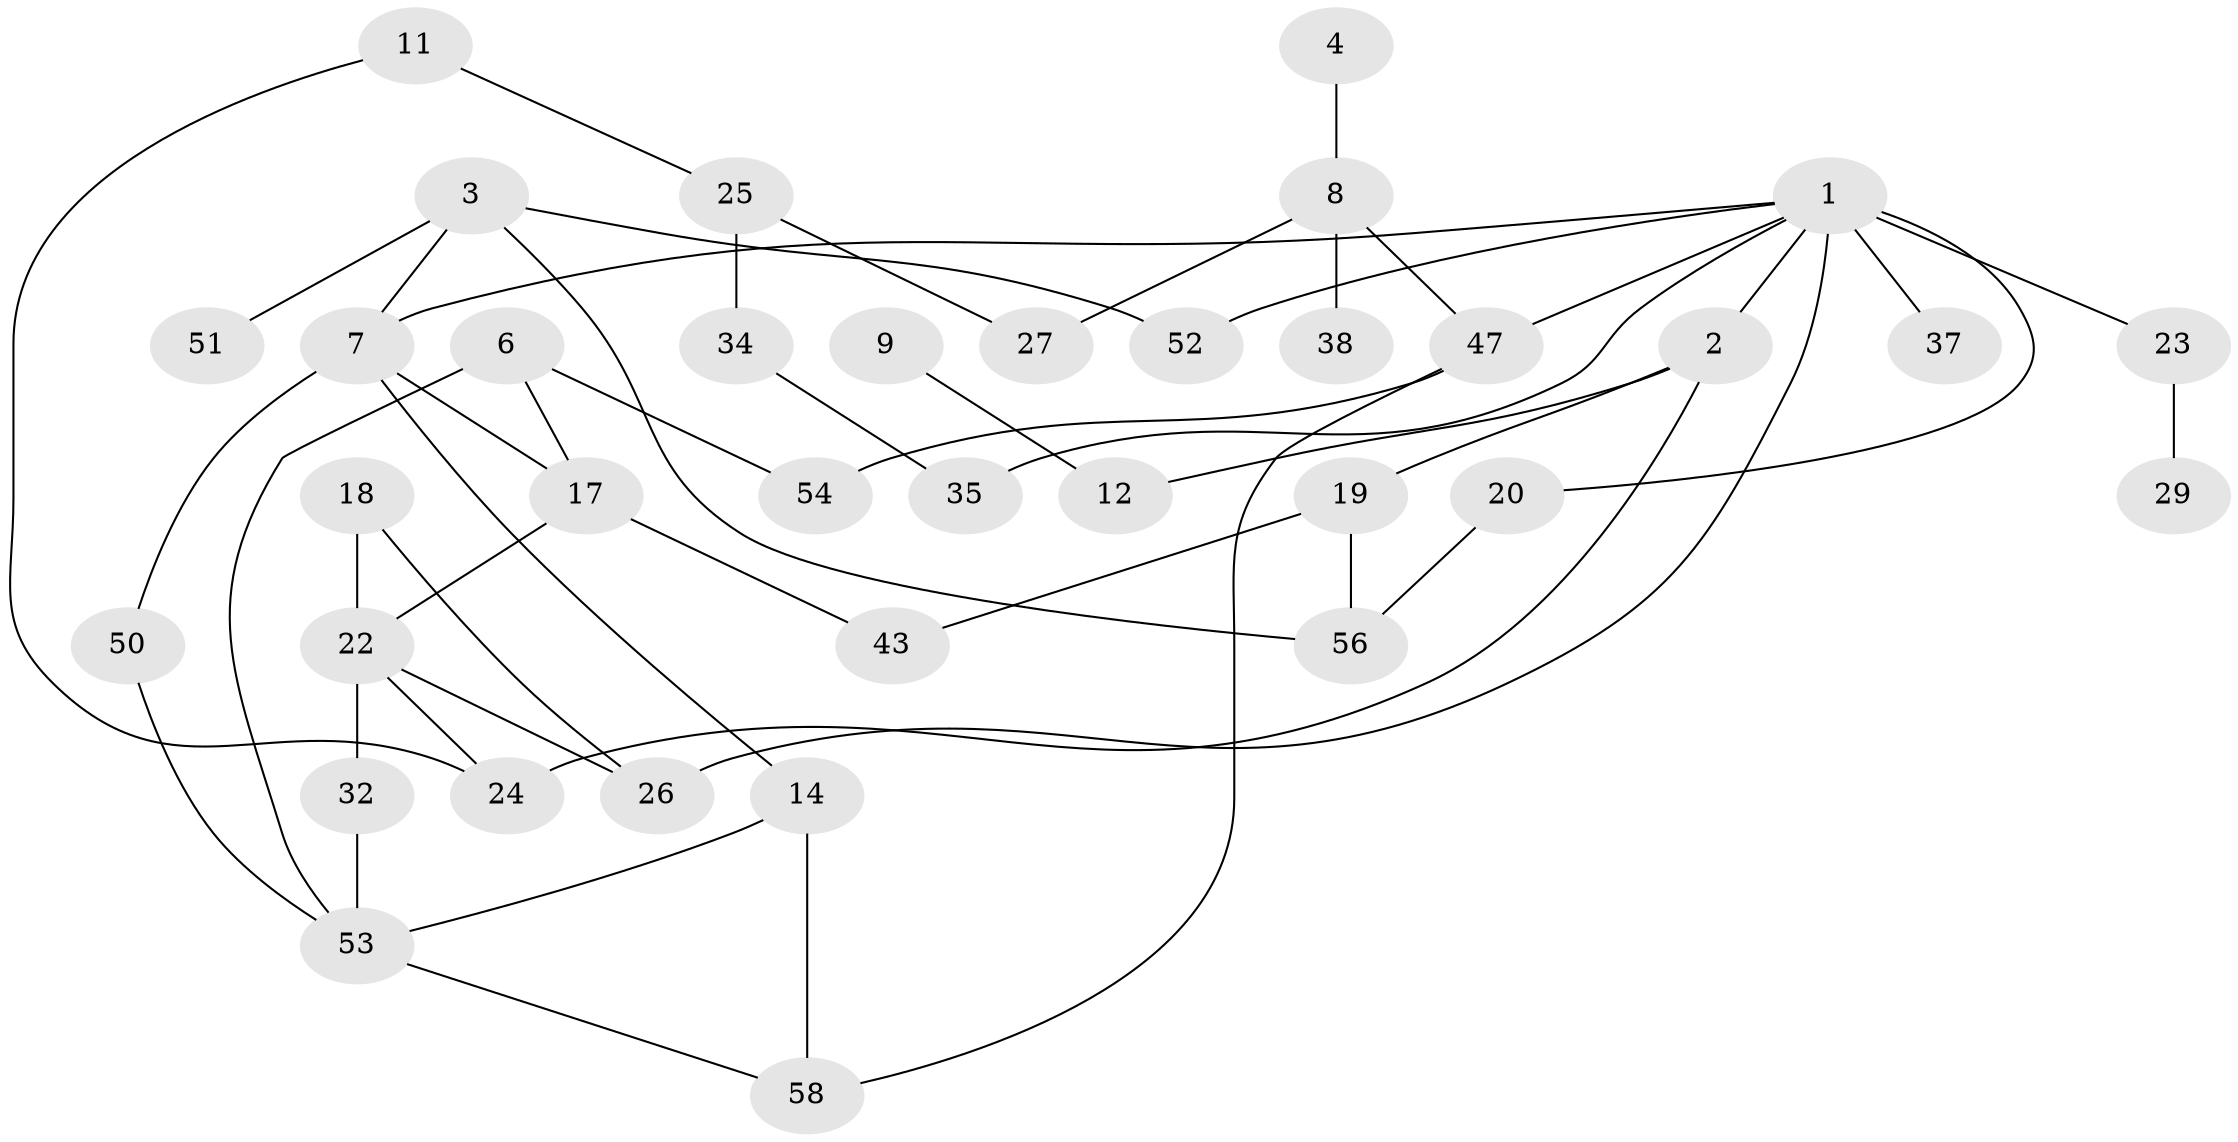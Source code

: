 // original degree distribution, {4: 0.06896551724137931, 2: 0.25, 1: 0.3103448275862069, 0: 0.15517241379310345, 6: 0.04310344827586207, 3: 0.14655172413793102, 5: 0.02586206896551724}
// Generated by graph-tools (version 1.1) at 2025/33/03/09/25 02:33:46]
// undirected, 36 vertices, 50 edges
graph export_dot {
graph [start="1"]
  node [color=gray90,style=filled];
  1;
  2;
  3;
  4;
  6;
  7;
  8;
  9;
  11;
  12;
  14;
  17;
  18;
  19;
  20;
  22;
  23;
  24;
  25;
  26;
  27;
  29;
  32;
  34;
  35;
  37;
  38;
  43;
  47;
  50;
  51;
  52;
  53;
  54;
  56;
  58;
  1 -- 2 [weight=1.0];
  1 -- 7 [weight=1.0];
  1 -- 20 [weight=1.0];
  1 -- 23 [weight=1.0];
  1 -- 26 [weight=3.0];
  1 -- 35 [weight=1.0];
  1 -- 37 [weight=1.0];
  1 -- 47 [weight=1.0];
  1 -- 52 [weight=1.0];
  2 -- 12 [weight=1.0];
  2 -- 19 [weight=1.0];
  2 -- 24 [weight=1.0];
  3 -- 7 [weight=1.0];
  3 -- 51 [weight=1.0];
  3 -- 52 [weight=1.0];
  3 -- 56 [weight=1.0];
  4 -- 8 [weight=1.0];
  6 -- 17 [weight=1.0];
  6 -- 53 [weight=1.0];
  6 -- 54 [weight=2.0];
  7 -- 14 [weight=1.0];
  7 -- 17 [weight=1.0];
  7 -- 50 [weight=1.0];
  8 -- 27 [weight=1.0];
  8 -- 38 [weight=2.0];
  8 -- 47 [weight=1.0];
  9 -- 12 [weight=3.0];
  11 -- 24 [weight=1.0];
  11 -- 25 [weight=1.0];
  14 -- 53 [weight=1.0];
  14 -- 58 [weight=2.0];
  17 -- 22 [weight=1.0];
  17 -- 43 [weight=1.0];
  18 -- 22 [weight=1.0];
  18 -- 26 [weight=1.0];
  19 -- 43 [weight=1.0];
  19 -- 56 [weight=1.0];
  20 -- 56 [weight=1.0];
  22 -- 24 [weight=1.0];
  22 -- 26 [weight=1.0];
  22 -- 32 [weight=1.0];
  23 -- 29 [weight=1.0];
  25 -- 27 [weight=1.0];
  25 -- 34 [weight=1.0];
  32 -- 53 [weight=1.0];
  34 -- 35 [weight=1.0];
  47 -- 54 [weight=1.0];
  47 -- 58 [weight=1.0];
  50 -- 53 [weight=1.0];
  53 -- 58 [weight=1.0];
}
